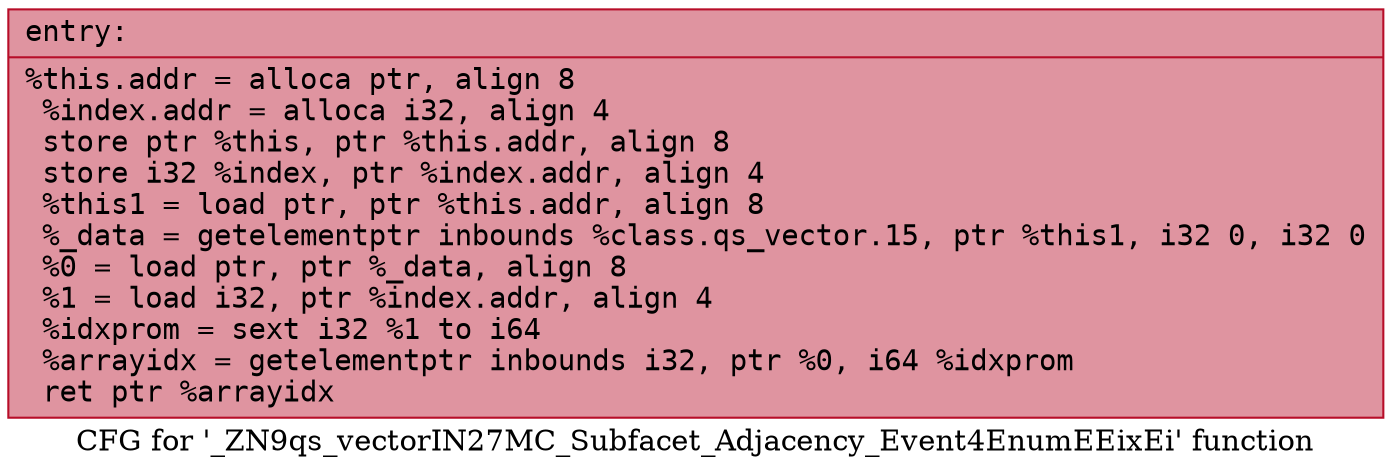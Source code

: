digraph "CFG for '_ZN9qs_vectorIN27MC_Subfacet_Adjacency_Event4EnumEEixEi' function" {
	label="CFG for '_ZN9qs_vectorIN27MC_Subfacet_Adjacency_Event4EnumEEixEi' function";

	Node0x55dfe4ca2d40 [shape=record,color="#b70d28ff", style=filled, fillcolor="#b70d2870" fontname="Courier",label="{entry:\l|  %this.addr = alloca ptr, align 8\l  %index.addr = alloca i32, align 4\l  store ptr %this, ptr %this.addr, align 8\l  store i32 %index, ptr %index.addr, align 4\l  %this1 = load ptr, ptr %this.addr, align 8\l  %_data = getelementptr inbounds %class.qs_vector.15, ptr %this1, i32 0, i32 0\l  %0 = load ptr, ptr %_data, align 8\l  %1 = load i32, ptr %index.addr, align 4\l  %idxprom = sext i32 %1 to i64\l  %arrayidx = getelementptr inbounds i32, ptr %0, i64 %idxprom\l  ret ptr %arrayidx\l}"];
}
